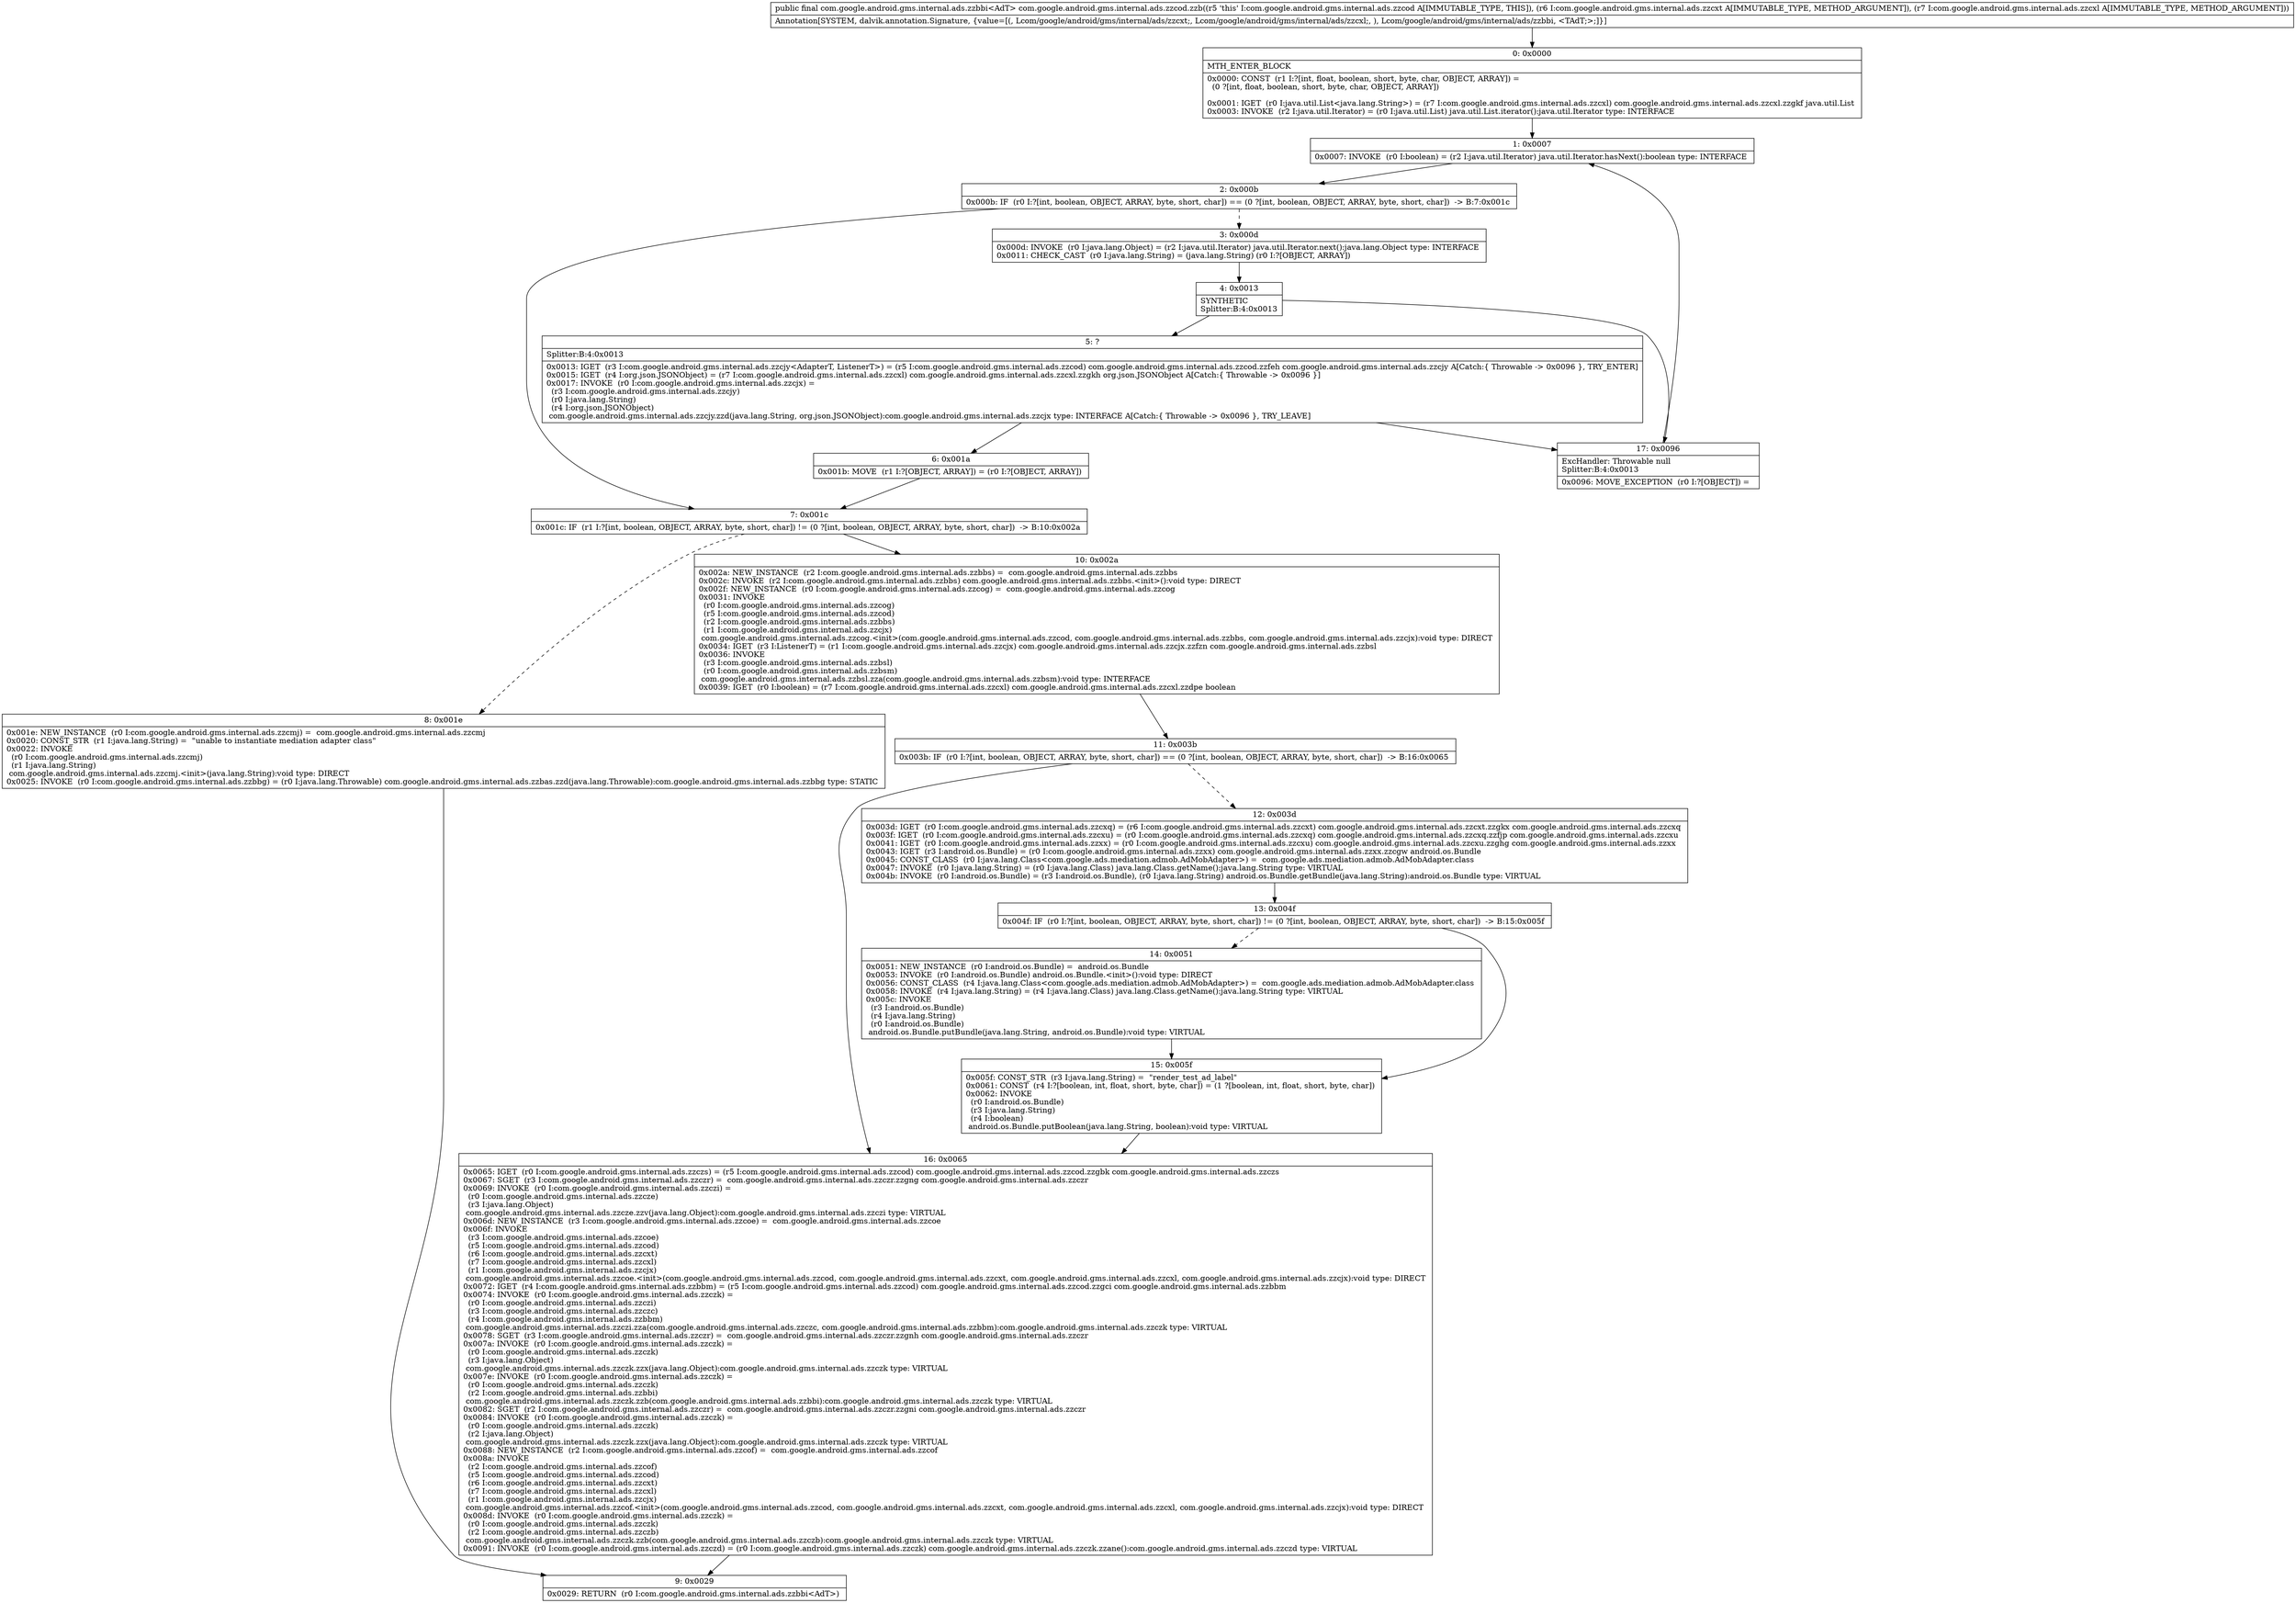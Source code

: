 digraph "CFG forcom.google.android.gms.internal.ads.zzcod.zzb(Lcom\/google\/android\/gms\/internal\/ads\/zzcxt;Lcom\/google\/android\/gms\/internal\/ads\/zzcxl;)Lcom\/google\/android\/gms\/internal\/ads\/zzbbi;" {
Node_0 [shape=record,label="{0\:\ 0x0000|MTH_ENTER_BLOCK\l|0x0000: CONST  (r1 I:?[int, float, boolean, short, byte, char, OBJECT, ARRAY]) = \l  (0 ?[int, float, boolean, short, byte, char, OBJECT, ARRAY])\l \l0x0001: IGET  (r0 I:java.util.List\<java.lang.String\>) = (r7 I:com.google.android.gms.internal.ads.zzcxl) com.google.android.gms.internal.ads.zzcxl.zzgkf java.util.List \l0x0003: INVOKE  (r2 I:java.util.Iterator) = (r0 I:java.util.List) java.util.List.iterator():java.util.Iterator type: INTERFACE \l}"];
Node_1 [shape=record,label="{1\:\ 0x0007|0x0007: INVOKE  (r0 I:boolean) = (r2 I:java.util.Iterator) java.util.Iterator.hasNext():boolean type: INTERFACE \l}"];
Node_2 [shape=record,label="{2\:\ 0x000b|0x000b: IF  (r0 I:?[int, boolean, OBJECT, ARRAY, byte, short, char]) == (0 ?[int, boolean, OBJECT, ARRAY, byte, short, char])  \-\> B:7:0x001c \l}"];
Node_3 [shape=record,label="{3\:\ 0x000d|0x000d: INVOKE  (r0 I:java.lang.Object) = (r2 I:java.util.Iterator) java.util.Iterator.next():java.lang.Object type: INTERFACE \l0x0011: CHECK_CAST  (r0 I:java.lang.String) = (java.lang.String) (r0 I:?[OBJECT, ARRAY]) \l}"];
Node_4 [shape=record,label="{4\:\ 0x0013|SYNTHETIC\lSplitter:B:4:0x0013\l}"];
Node_5 [shape=record,label="{5\:\ ?|Splitter:B:4:0x0013\l|0x0013: IGET  (r3 I:com.google.android.gms.internal.ads.zzcjy\<AdapterT, ListenerT\>) = (r5 I:com.google.android.gms.internal.ads.zzcod) com.google.android.gms.internal.ads.zzcod.zzfeh com.google.android.gms.internal.ads.zzcjy A[Catch:\{ Throwable \-\> 0x0096 \}, TRY_ENTER]\l0x0015: IGET  (r4 I:org.json.JSONObject) = (r7 I:com.google.android.gms.internal.ads.zzcxl) com.google.android.gms.internal.ads.zzcxl.zzgkh org.json.JSONObject A[Catch:\{ Throwable \-\> 0x0096 \}]\l0x0017: INVOKE  (r0 I:com.google.android.gms.internal.ads.zzcjx) = \l  (r3 I:com.google.android.gms.internal.ads.zzcjy)\l  (r0 I:java.lang.String)\l  (r4 I:org.json.JSONObject)\l com.google.android.gms.internal.ads.zzcjy.zzd(java.lang.String, org.json.JSONObject):com.google.android.gms.internal.ads.zzcjx type: INTERFACE A[Catch:\{ Throwable \-\> 0x0096 \}, TRY_LEAVE]\l}"];
Node_6 [shape=record,label="{6\:\ 0x001a|0x001b: MOVE  (r1 I:?[OBJECT, ARRAY]) = (r0 I:?[OBJECT, ARRAY]) \l}"];
Node_7 [shape=record,label="{7\:\ 0x001c|0x001c: IF  (r1 I:?[int, boolean, OBJECT, ARRAY, byte, short, char]) != (0 ?[int, boolean, OBJECT, ARRAY, byte, short, char])  \-\> B:10:0x002a \l}"];
Node_8 [shape=record,label="{8\:\ 0x001e|0x001e: NEW_INSTANCE  (r0 I:com.google.android.gms.internal.ads.zzcmj) =  com.google.android.gms.internal.ads.zzcmj \l0x0020: CONST_STR  (r1 I:java.lang.String) =  \"unable to instantiate mediation adapter class\" \l0x0022: INVOKE  \l  (r0 I:com.google.android.gms.internal.ads.zzcmj)\l  (r1 I:java.lang.String)\l com.google.android.gms.internal.ads.zzcmj.\<init\>(java.lang.String):void type: DIRECT \l0x0025: INVOKE  (r0 I:com.google.android.gms.internal.ads.zzbbg) = (r0 I:java.lang.Throwable) com.google.android.gms.internal.ads.zzbas.zzd(java.lang.Throwable):com.google.android.gms.internal.ads.zzbbg type: STATIC \l}"];
Node_9 [shape=record,label="{9\:\ 0x0029|0x0029: RETURN  (r0 I:com.google.android.gms.internal.ads.zzbbi\<AdT\>) \l}"];
Node_10 [shape=record,label="{10\:\ 0x002a|0x002a: NEW_INSTANCE  (r2 I:com.google.android.gms.internal.ads.zzbbs) =  com.google.android.gms.internal.ads.zzbbs \l0x002c: INVOKE  (r2 I:com.google.android.gms.internal.ads.zzbbs) com.google.android.gms.internal.ads.zzbbs.\<init\>():void type: DIRECT \l0x002f: NEW_INSTANCE  (r0 I:com.google.android.gms.internal.ads.zzcog) =  com.google.android.gms.internal.ads.zzcog \l0x0031: INVOKE  \l  (r0 I:com.google.android.gms.internal.ads.zzcog)\l  (r5 I:com.google.android.gms.internal.ads.zzcod)\l  (r2 I:com.google.android.gms.internal.ads.zzbbs)\l  (r1 I:com.google.android.gms.internal.ads.zzcjx)\l com.google.android.gms.internal.ads.zzcog.\<init\>(com.google.android.gms.internal.ads.zzcod, com.google.android.gms.internal.ads.zzbbs, com.google.android.gms.internal.ads.zzcjx):void type: DIRECT \l0x0034: IGET  (r3 I:ListenerT) = (r1 I:com.google.android.gms.internal.ads.zzcjx) com.google.android.gms.internal.ads.zzcjx.zzfzn com.google.android.gms.internal.ads.zzbsl \l0x0036: INVOKE  \l  (r3 I:com.google.android.gms.internal.ads.zzbsl)\l  (r0 I:com.google.android.gms.internal.ads.zzbsm)\l com.google.android.gms.internal.ads.zzbsl.zza(com.google.android.gms.internal.ads.zzbsm):void type: INTERFACE \l0x0039: IGET  (r0 I:boolean) = (r7 I:com.google.android.gms.internal.ads.zzcxl) com.google.android.gms.internal.ads.zzcxl.zzdpe boolean \l}"];
Node_11 [shape=record,label="{11\:\ 0x003b|0x003b: IF  (r0 I:?[int, boolean, OBJECT, ARRAY, byte, short, char]) == (0 ?[int, boolean, OBJECT, ARRAY, byte, short, char])  \-\> B:16:0x0065 \l}"];
Node_12 [shape=record,label="{12\:\ 0x003d|0x003d: IGET  (r0 I:com.google.android.gms.internal.ads.zzcxq) = (r6 I:com.google.android.gms.internal.ads.zzcxt) com.google.android.gms.internal.ads.zzcxt.zzgkx com.google.android.gms.internal.ads.zzcxq \l0x003f: IGET  (r0 I:com.google.android.gms.internal.ads.zzcxu) = (r0 I:com.google.android.gms.internal.ads.zzcxq) com.google.android.gms.internal.ads.zzcxq.zzfjp com.google.android.gms.internal.ads.zzcxu \l0x0041: IGET  (r0 I:com.google.android.gms.internal.ads.zzxx) = (r0 I:com.google.android.gms.internal.ads.zzcxu) com.google.android.gms.internal.ads.zzcxu.zzghg com.google.android.gms.internal.ads.zzxx \l0x0043: IGET  (r3 I:android.os.Bundle) = (r0 I:com.google.android.gms.internal.ads.zzxx) com.google.android.gms.internal.ads.zzxx.zzcgw android.os.Bundle \l0x0045: CONST_CLASS  (r0 I:java.lang.Class\<com.google.ads.mediation.admob.AdMobAdapter\>) =  com.google.ads.mediation.admob.AdMobAdapter.class \l0x0047: INVOKE  (r0 I:java.lang.String) = (r0 I:java.lang.Class) java.lang.Class.getName():java.lang.String type: VIRTUAL \l0x004b: INVOKE  (r0 I:android.os.Bundle) = (r3 I:android.os.Bundle), (r0 I:java.lang.String) android.os.Bundle.getBundle(java.lang.String):android.os.Bundle type: VIRTUAL \l}"];
Node_13 [shape=record,label="{13\:\ 0x004f|0x004f: IF  (r0 I:?[int, boolean, OBJECT, ARRAY, byte, short, char]) != (0 ?[int, boolean, OBJECT, ARRAY, byte, short, char])  \-\> B:15:0x005f \l}"];
Node_14 [shape=record,label="{14\:\ 0x0051|0x0051: NEW_INSTANCE  (r0 I:android.os.Bundle) =  android.os.Bundle \l0x0053: INVOKE  (r0 I:android.os.Bundle) android.os.Bundle.\<init\>():void type: DIRECT \l0x0056: CONST_CLASS  (r4 I:java.lang.Class\<com.google.ads.mediation.admob.AdMobAdapter\>) =  com.google.ads.mediation.admob.AdMobAdapter.class \l0x0058: INVOKE  (r4 I:java.lang.String) = (r4 I:java.lang.Class) java.lang.Class.getName():java.lang.String type: VIRTUAL \l0x005c: INVOKE  \l  (r3 I:android.os.Bundle)\l  (r4 I:java.lang.String)\l  (r0 I:android.os.Bundle)\l android.os.Bundle.putBundle(java.lang.String, android.os.Bundle):void type: VIRTUAL \l}"];
Node_15 [shape=record,label="{15\:\ 0x005f|0x005f: CONST_STR  (r3 I:java.lang.String) =  \"render_test_ad_label\" \l0x0061: CONST  (r4 I:?[boolean, int, float, short, byte, char]) = (1 ?[boolean, int, float, short, byte, char]) \l0x0062: INVOKE  \l  (r0 I:android.os.Bundle)\l  (r3 I:java.lang.String)\l  (r4 I:boolean)\l android.os.Bundle.putBoolean(java.lang.String, boolean):void type: VIRTUAL \l}"];
Node_16 [shape=record,label="{16\:\ 0x0065|0x0065: IGET  (r0 I:com.google.android.gms.internal.ads.zzczs) = (r5 I:com.google.android.gms.internal.ads.zzcod) com.google.android.gms.internal.ads.zzcod.zzgbk com.google.android.gms.internal.ads.zzczs \l0x0067: SGET  (r3 I:com.google.android.gms.internal.ads.zzczr) =  com.google.android.gms.internal.ads.zzczr.zzgng com.google.android.gms.internal.ads.zzczr \l0x0069: INVOKE  (r0 I:com.google.android.gms.internal.ads.zzczi) = \l  (r0 I:com.google.android.gms.internal.ads.zzcze)\l  (r3 I:java.lang.Object)\l com.google.android.gms.internal.ads.zzcze.zzv(java.lang.Object):com.google.android.gms.internal.ads.zzczi type: VIRTUAL \l0x006d: NEW_INSTANCE  (r3 I:com.google.android.gms.internal.ads.zzcoe) =  com.google.android.gms.internal.ads.zzcoe \l0x006f: INVOKE  \l  (r3 I:com.google.android.gms.internal.ads.zzcoe)\l  (r5 I:com.google.android.gms.internal.ads.zzcod)\l  (r6 I:com.google.android.gms.internal.ads.zzcxt)\l  (r7 I:com.google.android.gms.internal.ads.zzcxl)\l  (r1 I:com.google.android.gms.internal.ads.zzcjx)\l com.google.android.gms.internal.ads.zzcoe.\<init\>(com.google.android.gms.internal.ads.zzcod, com.google.android.gms.internal.ads.zzcxt, com.google.android.gms.internal.ads.zzcxl, com.google.android.gms.internal.ads.zzcjx):void type: DIRECT \l0x0072: IGET  (r4 I:com.google.android.gms.internal.ads.zzbbm) = (r5 I:com.google.android.gms.internal.ads.zzcod) com.google.android.gms.internal.ads.zzcod.zzgci com.google.android.gms.internal.ads.zzbbm \l0x0074: INVOKE  (r0 I:com.google.android.gms.internal.ads.zzczk) = \l  (r0 I:com.google.android.gms.internal.ads.zzczi)\l  (r3 I:com.google.android.gms.internal.ads.zzczc)\l  (r4 I:com.google.android.gms.internal.ads.zzbbm)\l com.google.android.gms.internal.ads.zzczi.zza(com.google.android.gms.internal.ads.zzczc, com.google.android.gms.internal.ads.zzbbm):com.google.android.gms.internal.ads.zzczk type: VIRTUAL \l0x0078: SGET  (r3 I:com.google.android.gms.internal.ads.zzczr) =  com.google.android.gms.internal.ads.zzczr.zzgnh com.google.android.gms.internal.ads.zzczr \l0x007a: INVOKE  (r0 I:com.google.android.gms.internal.ads.zzczk) = \l  (r0 I:com.google.android.gms.internal.ads.zzczk)\l  (r3 I:java.lang.Object)\l com.google.android.gms.internal.ads.zzczk.zzx(java.lang.Object):com.google.android.gms.internal.ads.zzczk type: VIRTUAL \l0x007e: INVOKE  (r0 I:com.google.android.gms.internal.ads.zzczk) = \l  (r0 I:com.google.android.gms.internal.ads.zzczk)\l  (r2 I:com.google.android.gms.internal.ads.zzbbi)\l com.google.android.gms.internal.ads.zzczk.zzb(com.google.android.gms.internal.ads.zzbbi):com.google.android.gms.internal.ads.zzczk type: VIRTUAL \l0x0082: SGET  (r2 I:com.google.android.gms.internal.ads.zzczr) =  com.google.android.gms.internal.ads.zzczr.zzgni com.google.android.gms.internal.ads.zzczr \l0x0084: INVOKE  (r0 I:com.google.android.gms.internal.ads.zzczk) = \l  (r0 I:com.google.android.gms.internal.ads.zzczk)\l  (r2 I:java.lang.Object)\l com.google.android.gms.internal.ads.zzczk.zzx(java.lang.Object):com.google.android.gms.internal.ads.zzczk type: VIRTUAL \l0x0088: NEW_INSTANCE  (r2 I:com.google.android.gms.internal.ads.zzcof) =  com.google.android.gms.internal.ads.zzcof \l0x008a: INVOKE  \l  (r2 I:com.google.android.gms.internal.ads.zzcof)\l  (r5 I:com.google.android.gms.internal.ads.zzcod)\l  (r6 I:com.google.android.gms.internal.ads.zzcxt)\l  (r7 I:com.google.android.gms.internal.ads.zzcxl)\l  (r1 I:com.google.android.gms.internal.ads.zzcjx)\l com.google.android.gms.internal.ads.zzcof.\<init\>(com.google.android.gms.internal.ads.zzcod, com.google.android.gms.internal.ads.zzcxt, com.google.android.gms.internal.ads.zzcxl, com.google.android.gms.internal.ads.zzcjx):void type: DIRECT \l0x008d: INVOKE  (r0 I:com.google.android.gms.internal.ads.zzczk) = \l  (r0 I:com.google.android.gms.internal.ads.zzczk)\l  (r2 I:com.google.android.gms.internal.ads.zzczb)\l com.google.android.gms.internal.ads.zzczk.zzb(com.google.android.gms.internal.ads.zzczb):com.google.android.gms.internal.ads.zzczk type: VIRTUAL \l0x0091: INVOKE  (r0 I:com.google.android.gms.internal.ads.zzczd) = (r0 I:com.google.android.gms.internal.ads.zzczk) com.google.android.gms.internal.ads.zzczk.zzane():com.google.android.gms.internal.ads.zzczd type: VIRTUAL \l}"];
Node_17 [shape=record,label="{17\:\ 0x0096|ExcHandler: Throwable null\lSplitter:B:4:0x0013\l|0x0096: MOVE_EXCEPTION  (r0 I:?[OBJECT]) =  \l}"];
MethodNode[shape=record,label="{public final com.google.android.gms.internal.ads.zzbbi\<AdT\> com.google.android.gms.internal.ads.zzcod.zzb((r5 'this' I:com.google.android.gms.internal.ads.zzcod A[IMMUTABLE_TYPE, THIS]), (r6 I:com.google.android.gms.internal.ads.zzcxt A[IMMUTABLE_TYPE, METHOD_ARGUMENT]), (r7 I:com.google.android.gms.internal.ads.zzcxl A[IMMUTABLE_TYPE, METHOD_ARGUMENT]))  | Annotation[SYSTEM, dalvik.annotation.Signature, \{value=[(, Lcom\/google\/android\/gms\/internal\/ads\/zzcxt;, Lcom\/google\/android\/gms\/internal\/ads\/zzcxl;, ), Lcom\/google\/android\/gms\/internal\/ads\/zzbbi, \<TAdT;\>;]\}]\l}"];
MethodNode -> Node_0;
Node_0 -> Node_1;
Node_1 -> Node_2;
Node_2 -> Node_3[style=dashed];
Node_2 -> Node_7;
Node_3 -> Node_4;
Node_4 -> Node_5;
Node_4 -> Node_17;
Node_5 -> Node_6;
Node_5 -> Node_17;
Node_6 -> Node_7;
Node_7 -> Node_8[style=dashed];
Node_7 -> Node_10;
Node_8 -> Node_9;
Node_10 -> Node_11;
Node_11 -> Node_12[style=dashed];
Node_11 -> Node_16;
Node_12 -> Node_13;
Node_13 -> Node_14[style=dashed];
Node_13 -> Node_15;
Node_14 -> Node_15;
Node_15 -> Node_16;
Node_16 -> Node_9;
Node_17 -> Node_1;
}

